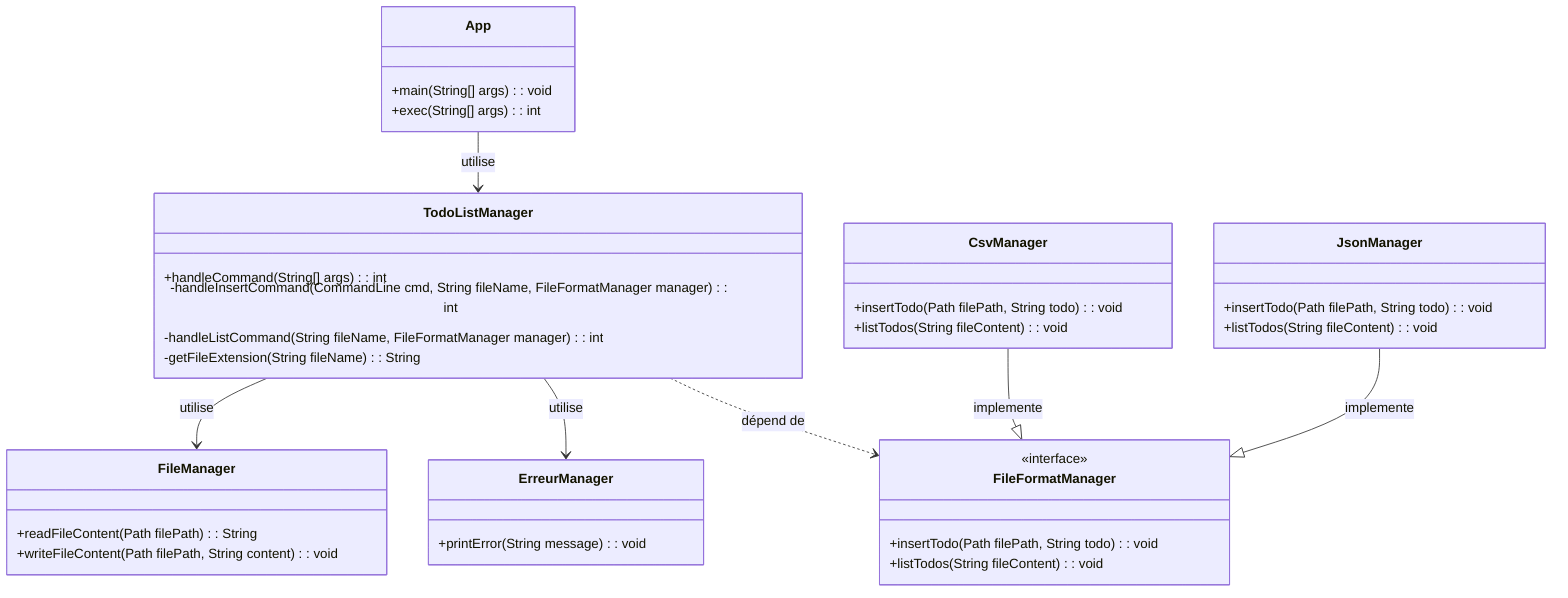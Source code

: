 classDiagram
    class App {
        +main(String[] args) : void
        +exec(String[] args) : int
    }
    class FileManager {
        +readFileContent(Path filePath) : String
        +writeFileContent(Path filePath, String content) : void
    }
class FileFormatManager {
    <<interface>>
+insertTodo(Path filePath, String todo) : void
+listTodos(String fileContent) : void
}
class CsvManager {
+insertTodo(Path filePath, String todo) : void
+listTodos(String fileContent) : void
}
class JsonManager {
+insertTodo(Path filePath, String todo) : void
+listTodos(String fileContent) : void
}
class ErreurManager {
+printError(String message) : void
}
class TodoListManager {
+handleCommand(String[] args) : int
-handleInsertCommand(CommandLine cmd, String fileName, FileFormatManager manager) : int
-handleListCommand(String fileName, FileFormatManager manager) : int
-getFileExtension(String fileName) : String
}
App --> TodoListManager : utilise
TodoListManager --> FileManager : utilise
TodoListManager --> ErreurManager : utilise
TodoListManager ..> FileFormatManager : dépend de
CsvManager --|> FileFormatManager : implemente
JsonManager --|> FileFormatManager : implemente